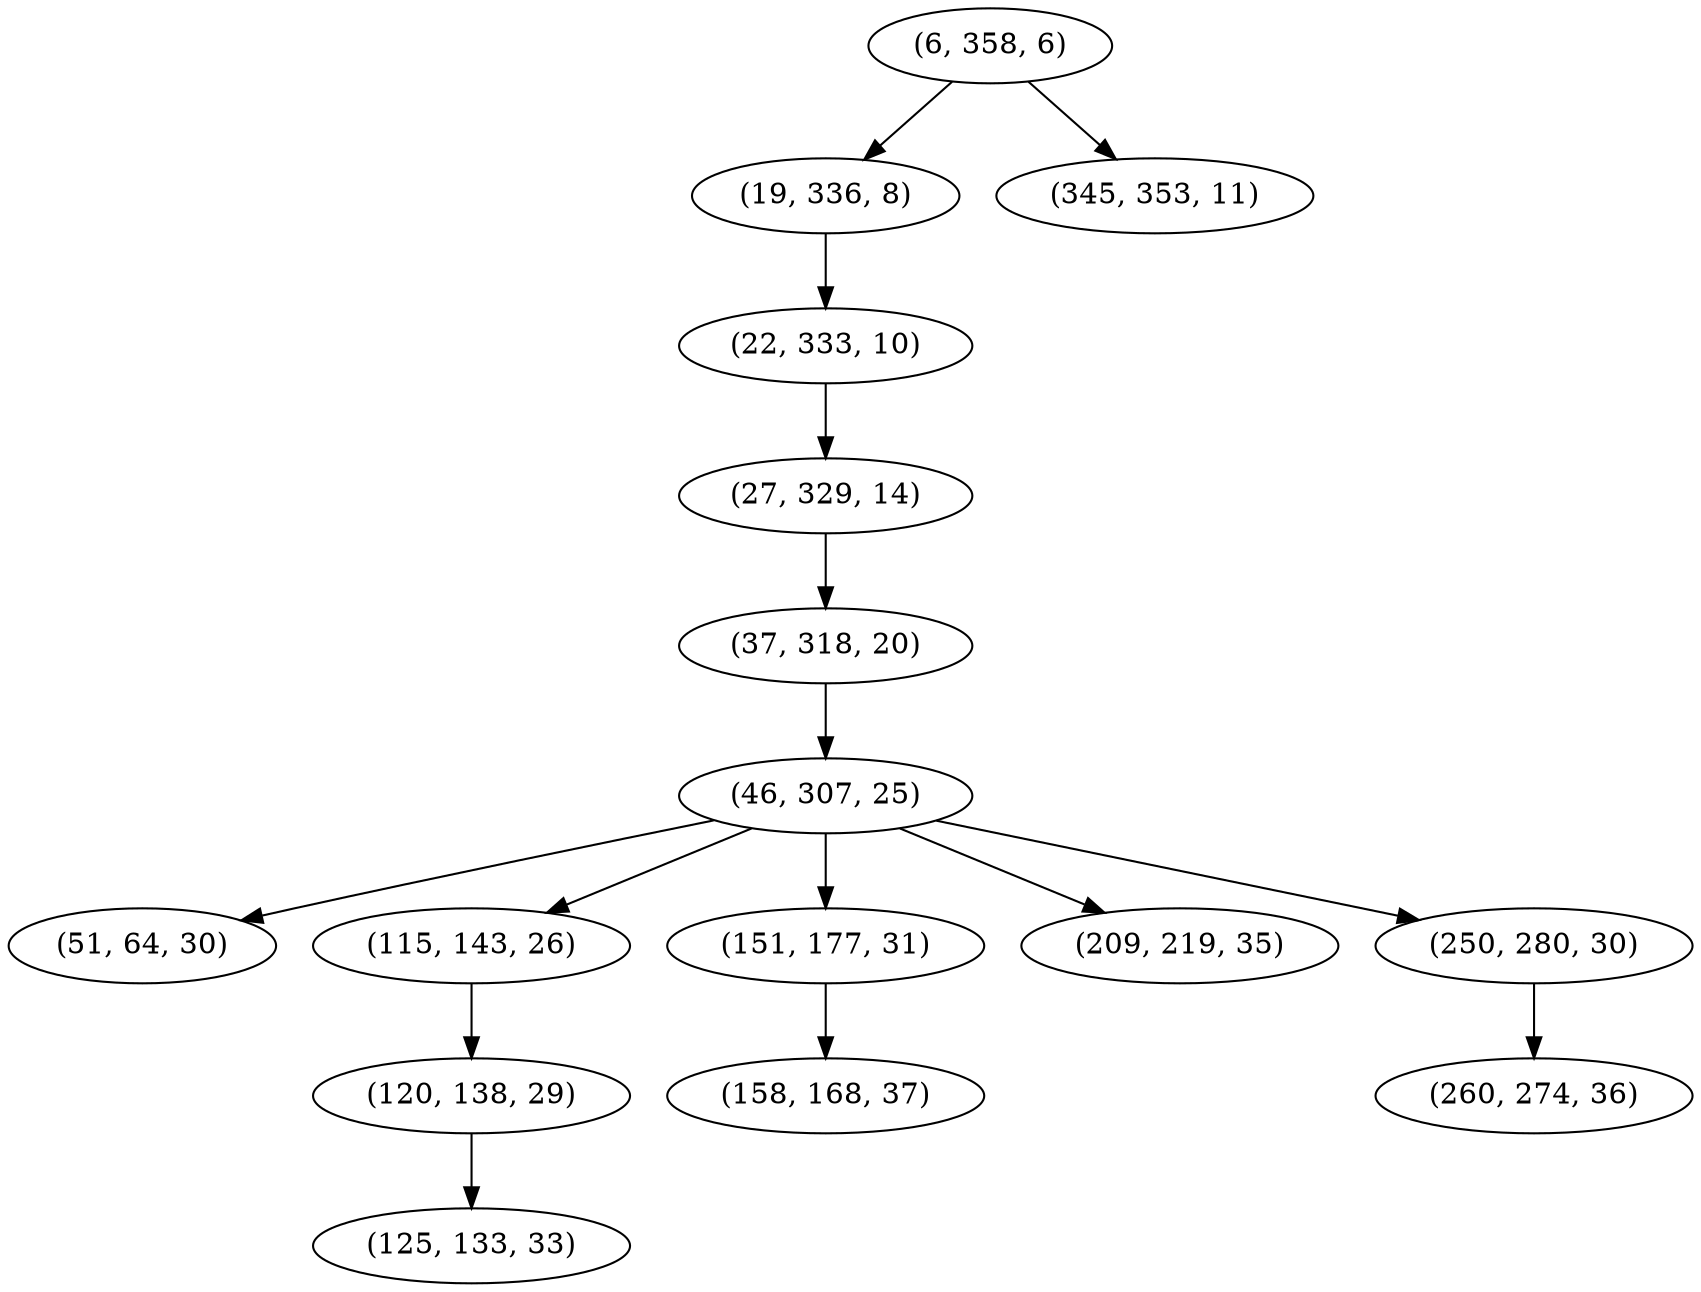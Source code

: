 digraph tree {
    "(6, 358, 6)";
    "(19, 336, 8)";
    "(22, 333, 10)";
    "(27, 329, 14)";
    "(37, 318, 20)";
    "(46, 307, 25)";
    "(51, 64, 30)";
    "(115, 143, 26)";
    "(120, 138, 29)";
    "(125, 133, 33)";
    "(151, 177, 31)";
    "(158, 168, 37)";
    "(209, 219, 35)";
    "(250, 280, 30)";
    "(260, 274, 36)";
    "(345, 353, 11)";
    "(6, 358, 6)" -> "(19, 336, 8)";
    "(6, 358, 6)" -> "(345, 353, 11)";
    "(19, 336, 8)" -> "(22, 333, 10)";
    "(22, 333, 10)" -> "(27, 329, 14)";
    "(27, 329, 14)" -> "(37, 318, 20)";
    "(37, 318, 20)" -> "(46, 307, 25)";
    "(46, 307, 25)" -> "(51, 64, 30)";
    "(46, 307, 25)" -> "(115, 143, 26)";
    "(46, 307, 25)" -> "(151, 177, 31)";
    "(46, 307, 25)" -> "(209, 219, 35)";
    "(46, 307, 25)" -> "(250, 280, 30)";
    "(115, 143, 26)" -> "(120, 138, 29)";
    "(120, 138, 29)" -> "(125, 133, 33)";
    "(151, 177, 31)" -> "(158, 168, 37)";
    "(250, 280, 30)" -> "(260, 274, 36)";
}
